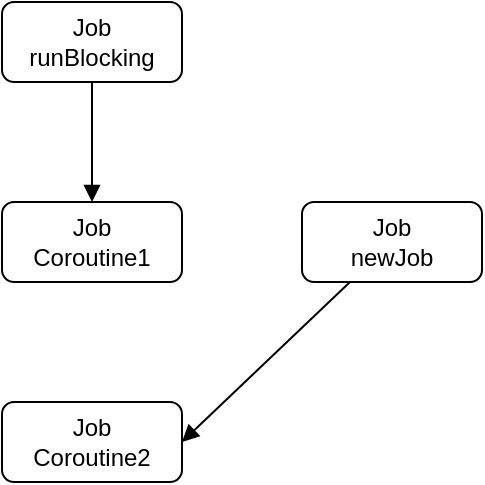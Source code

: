 <mxfile version="26.1.1">
  <diagram name="Page-1" id="9pGvoWjnil9AJdwiPgK3">
    <mxGraphModel dx="1114" dy="878" grid="1" gridSize="10" guides="1" tooltips="1" connect="1" arrows="1" fold="1" page="1" pageScale="1" pageWidth="827" pageHeight="1169" math="0" shadow="0">
      <root>
        <mxCell id="0" />
        <mxCell id="1" parent="0" />
        <mxCell id="RqCrsc6eGPN6xVsAbDo2-5" style="edgeStyle=orthogonalEdgeStyle;rounded=0;orthogonalLoop=1;jettySize=auto;html=1;entryX=0.5;entryY=0;entryDx=0;entryDy=0;endArrow=block;endFill=1;" edge="1" parent="1" source="RqCrsc6eGPN6xVsAbDo2-1" target="RqCrsc6eGPN6xVsAbDo2-2">
          <mxGeometry relative="1" as="geometry" />
        </mxCell>
        <mxCell id="RqCrsc6eGPN6xVsAbDo2-1" value="Job&lt;div&gt;runBlocking&lt;/div&gt;" style="rounded=1;whiteSpace=wrap;html=1;" vertex="1" parent="1">
          <mxGeometry x="80" y="80" width="90" height="40" as="geometry" />
        </mxCell>
        <mxCell id="RqCrsc6eGPN6xVsAbDo2-2" value="Job&lt;div&gt;Coroutine1&lt;/div&gt;" style="rounded=1;whiteSpace=wrap;html=1;" vertex="1" parent="1">
          <mxGeometry x="80" y="180" width="90" height="40" as="geometry" />
        </mxCell>
        <mxCell id="RqCrsc6eGPN6xVsAbDo2-6" style="rounded=0;orthogonalLoop=1;jettySize=auto;html=1;entryX=1;entryY=0.5;entryDx=0;entryDy=0;endArrow=block;endFill=1;" edge="1" parent="1" source="RqCrsc6eGPN6xVsAbDo2-3" target="RqCrsc6eGPN6xVsAbDo2-4">
          <mxGeometry relative="1" as="geometry" />
        </mxCell>
        <mxCell id="RqCrsc6eGPN6xVsAbDo2-3" value="Job&lt;div&gt;newJob&lt;/div&gt;" style="rounded=1;whiteSpace=wrap;html=1;" vertex="1" parent="1">
          <mxGeometry x="230" y="180" width="90" height="40" as="geometry" />
        </mxCell>
        <mxCell id="RqCrsc6eGPN6xVsAbDo2-4" value="Job&lt;div&gt;Coroutine2&lt;/div&gt;" style="rounded=1;whiteSpace=wrap;html=1;" vertex="1" parent="1">
          <mxGeometry x="80" y="280" width="90" height="40" as="geometry" />
        </mxCell>
      </root>
    </mxGraphModel>
  </diagram>
</mxfile>
